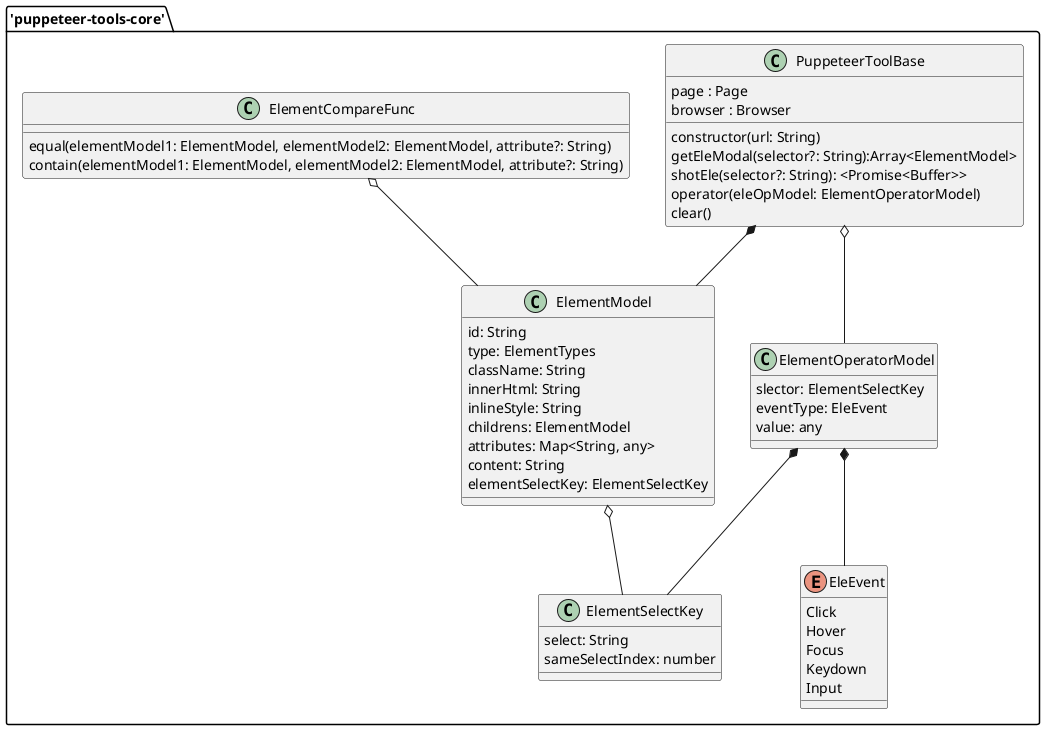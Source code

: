@startuml puppeteer-tools-core

package 'puppeteer-tools-core' {

  PuppeteerToolBase *- ElementModel
  PuppeteerToolBase o--ElementOperatorModel
  class PuppeteerToolBase {
    constructor(url: String)
    getEleModal(selector?: String):Array<ElementModel>
    shotEle(selector?: String): <Promise<Buffer>>
    operator(eleOpModel: ElementOperatorModel)
    clear()
    page : Page
    browser : Browser
  }

  class ElementSelectKey {
    select: String
    sameSelectIndex: number
  }

  enum EleEvent {
    Click
    Hover
    Focus
    Keydown
    Input
  }

  ElementModel o--ElementSelectKey
  class ElementModel {
    id: String
    type: ElementTypes
    className: String
    innerHtml: String
    inlineStyle: String
    childrens: ElementModel
    attributes: Map<String, any>
    content: String
    elementSelectKey: ElementSelectKey
  }

  ElementOperatorModel *--EleEvent
  ElementOperatorModel *--ElementSelectKey
  class ElementOperatorModel{
    slector: ElementSelectKey
    eventType: EleEvent
    value: any
  }

  ElementCompareFunc o--ElementModel
  class ElementCompareFunc {
    equal(elementModel1: ElementModel, elementModel2: ElementModel, attribute?: String)
    contain(elementModel1: ElementModel, elementModel2: ElementModel, attribute?: String)
  }

}

@enduml